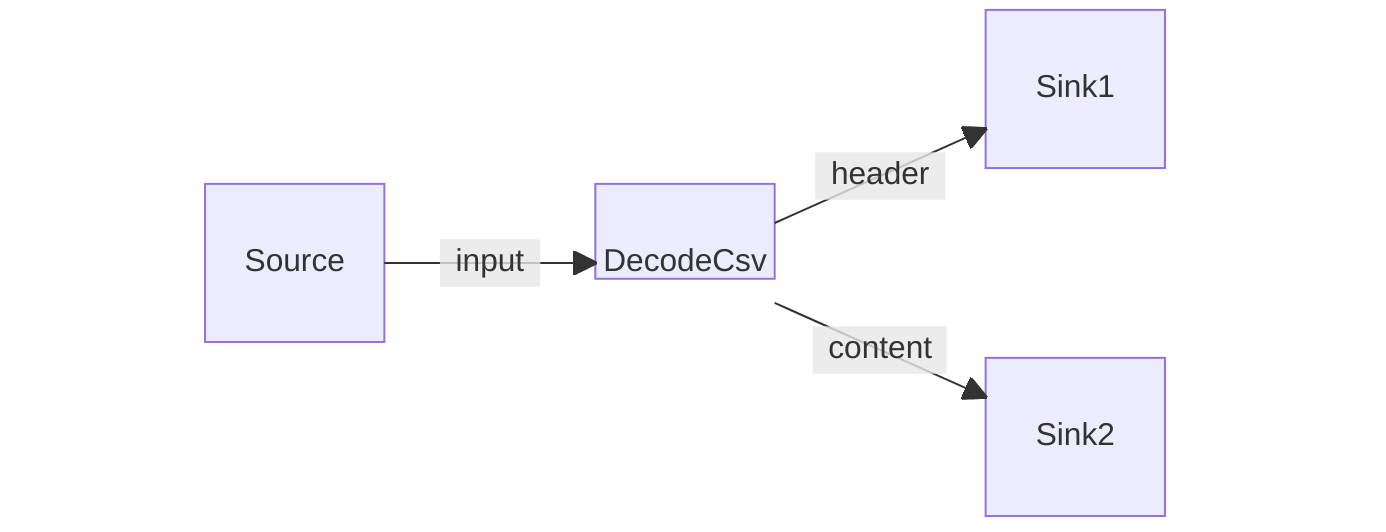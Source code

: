block-beta
    columns 7
    space:5 Sink1 space:1
    space:1 Source space:1 DecodeCsv space:3
    space:5 Sink2 space:1
    Source-- "input" -->DecodeCsv
    DecodeCsv-- "header" -->Sink1
    DecodeCsv-- "content" -->Sink2

    classDef block height:48px,padding:8px;
    classDef hidden visibility:none;
    class DecodeCsv block
    class Source hidden
    class Sink1 hidden
    class Sink2 hidden